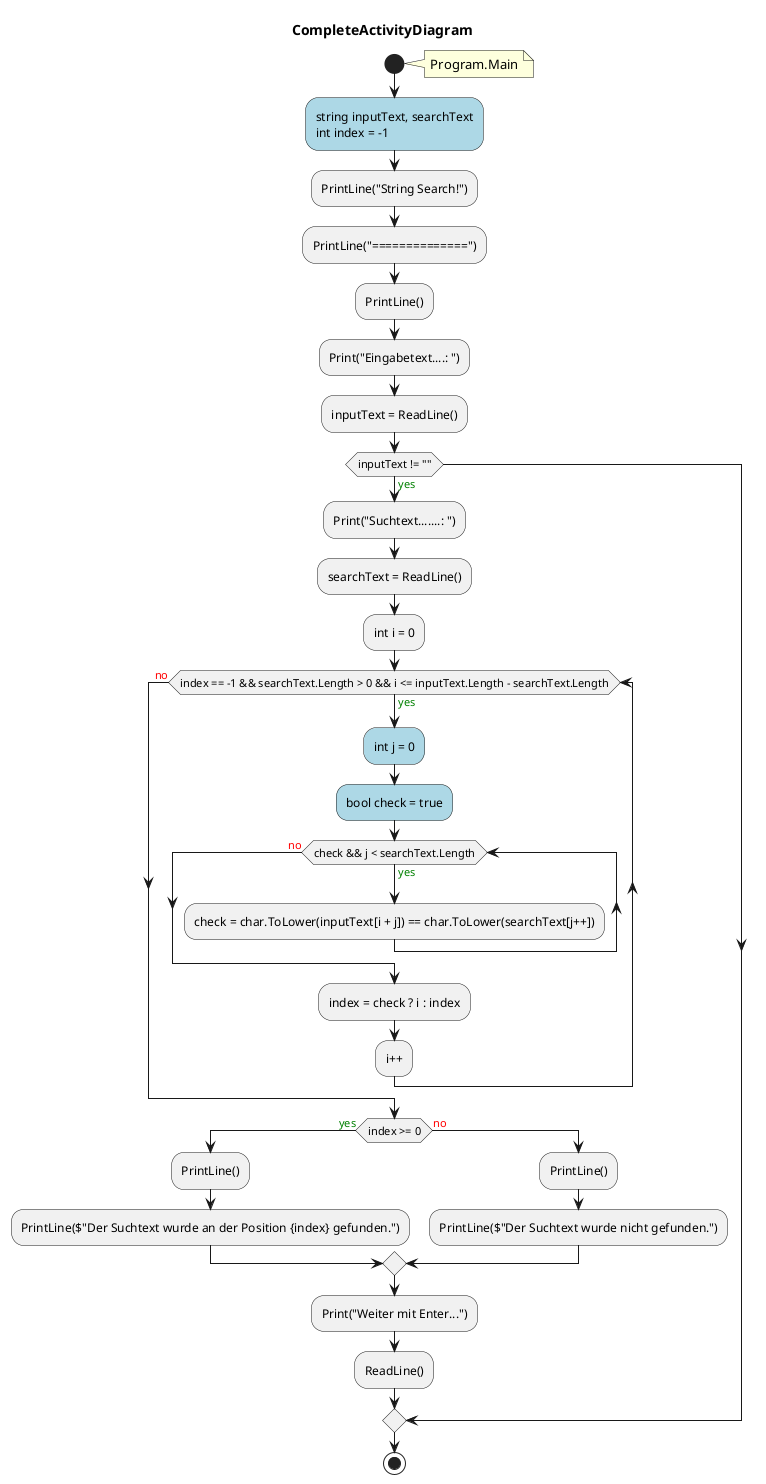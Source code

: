 @startuml CompleteActivityDiagram
title CompleteActivityDiagram
start
note right:  Program.Main
#LightBlue:string inputText, searchText
int index = -1;
:PrintLine("String Search!");
:PrintLine("==============");
:PrintLine();
:Print("Eingabetext....: ");
:inputText = ReadLine();
if (inputText != "") then (<color:green>yes)
    :Print("Suchtext.......: ");
    :searchText = ReadLine();
    :int i = 0;
    while (index == -1 && searchText.Length > 0 && i <= inputText.Length - searchText.Length) is (<color:green>yes)
        #LightBlue:int j = 0;
        #LightBlue:bool check = true;
        while (check && j < searchText.Length) is (<color:green>yes)
            :check = char.ToLower(inputText[i + j]) == char.ToLower(searchText[j++]);
        endwhile (<color:red>no)
        :index = check ? i : index;
    :i++;
    endwhile (<color:red>no)
    if (index >= 0) then (<color:green>yes)
        :PrintLine();
        :PrintLine($"Der Suchtext wurde an der Position {index} gefunden.");
      else (<color:red>no)
          :PrintLine();
          :PrintLine($"Der Suchtext wurde nicht gefunden.");
    endif
    :Print("Weiter mit Enter...");
    :ReadLine();
endif
stop
@enduml

